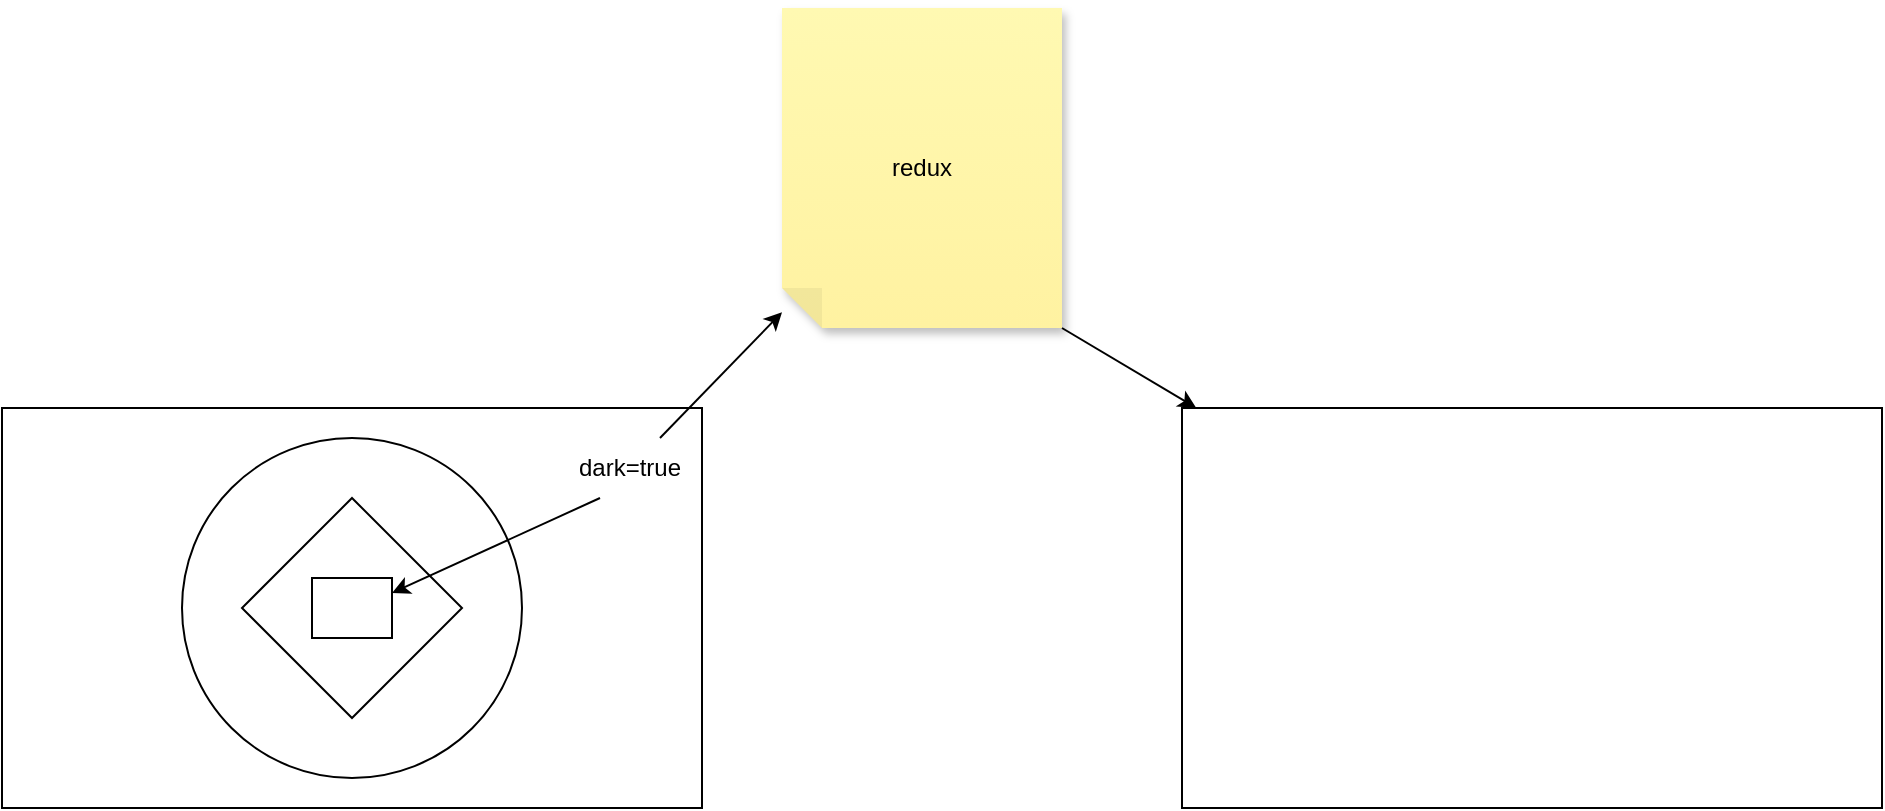<mxfile>
    <diagram id="ID6-QM6iCBHNyRrFktn4" name="Page-1">
        <mxGraphModel dx="835" dy="1498" grid="1" gridSize="10" guides="1" tooltips="1" connect="1" arrows="1" fold="1" page="1" pageScale="1" pageWidth="827" pageHeight="1169" math="0" shadow="0">
            <root>
                <mxCell id="0"/>
                <mxCell id="1" parent="0"/>
                <mxCell id="2" value="" style="whiteSpace=wrap;html=1;" parent="1" vertex="1">
                    <mxGeometry x="130" y="40" width="350" height="200" as="geometry"/>
                </mxCell>
                <mxCell id="3" value="" style="ellipse;whiteSpace=wrap;html=1;" parent="1" vertex="1">
                    <mxGeometry x="220" y="55" width="170" height="170" as="geometry"/>
                </mxCell>
                <mxCell id="4" value="" style="rhombus;whiteSpace=wrap;html=1;" parent="1" vertex="1">
                    <mxGeometry x="250" y="85" width="110" height="110" as="geometry"/>
                </mxCell>
                <mxCell id="5" value="" style="whiteSpace=wrap;html=1;" parent="1" vertex="1">
                    <mxGeometry x="285" y="125" width="40" height="30" as="geometry"/>
                </mxCell>
                <mxCell id="10" style="edgeStyle=none;html=1;exitX=0.75;exitY=0;exitDx=0;exitDy=0;" edge="1" parent="1" source="6" target="9">
                    <mxGeometry relative="1" as="geometry"/>
                </mxCell>
                <mxCell id="6" value="dark=true" style="text;strokeColor=none;align=center;fillColor=none;html=1;verticalAlign=middle;whiteSpace=wrap;rounded=0;" parent="1" vertex="1">
                    <mxGeometry x="414" y="55" width="60" height="30" as="geometry"/>
                </mxCell>
                <mxCell id="7" value="" style="edgeStyle=none;orthogonalLoop=1;jettySize=auto;html=1;exitX=0.25;exitY=1;exitDx=0;exitDy=0;entryX=1;entryY=0.25;entryDx=0;entryDy=0;" edge="1" parent="1" source="6" target="5">
                    <mxGeometry width="80" relative="1" as="geometry">
                        <mxPoint x="340" y="130" as="sourcePoint"/>
                        <mxPoint x="420" y="130" as="targetPoint"/>
                        <Array as="points"/>
                    </mxGeometry>
                </mxCell>
                <mxCell id="8" value="" style="whiteSpace=wrap;html=1;" vertex="1" parent="1">
                    <mxGeometry x="720" y="40" width="350" height="200" as="geometry"/>
                </mxCell>
                <mxCell id="11" style="edgeStyle=none;html=1;exitX=0;exitY=0;exitDx=0;exitDy=0;exitPerimeter=0;" edge="1" parent="1" source="9" target="8">
                    <mxGeometry relative="1" as="geometry"/>
                </mxCell>
                <mxCell id="9" value="redux" style="shape=note;whiteSpace=wrap;html=1;backgroundOutline=1;fontColor=#000000;darkOpacity=0.05;fillColor=#FFF9B2;strokeColor=none;fillStyle=solid;direction=west;gradientDirection=north;gradientColor=#FFF2A1;shadow=1;size=20;pointerEvents=1;" vertex="1" parent="1">
                    <mxGeometry x="520" y="-160" width="140" height="160" as="geometry"/>
                </mxCell>
            </root>
        </mxGraphModel>
    </diagram>
</mxfile>
